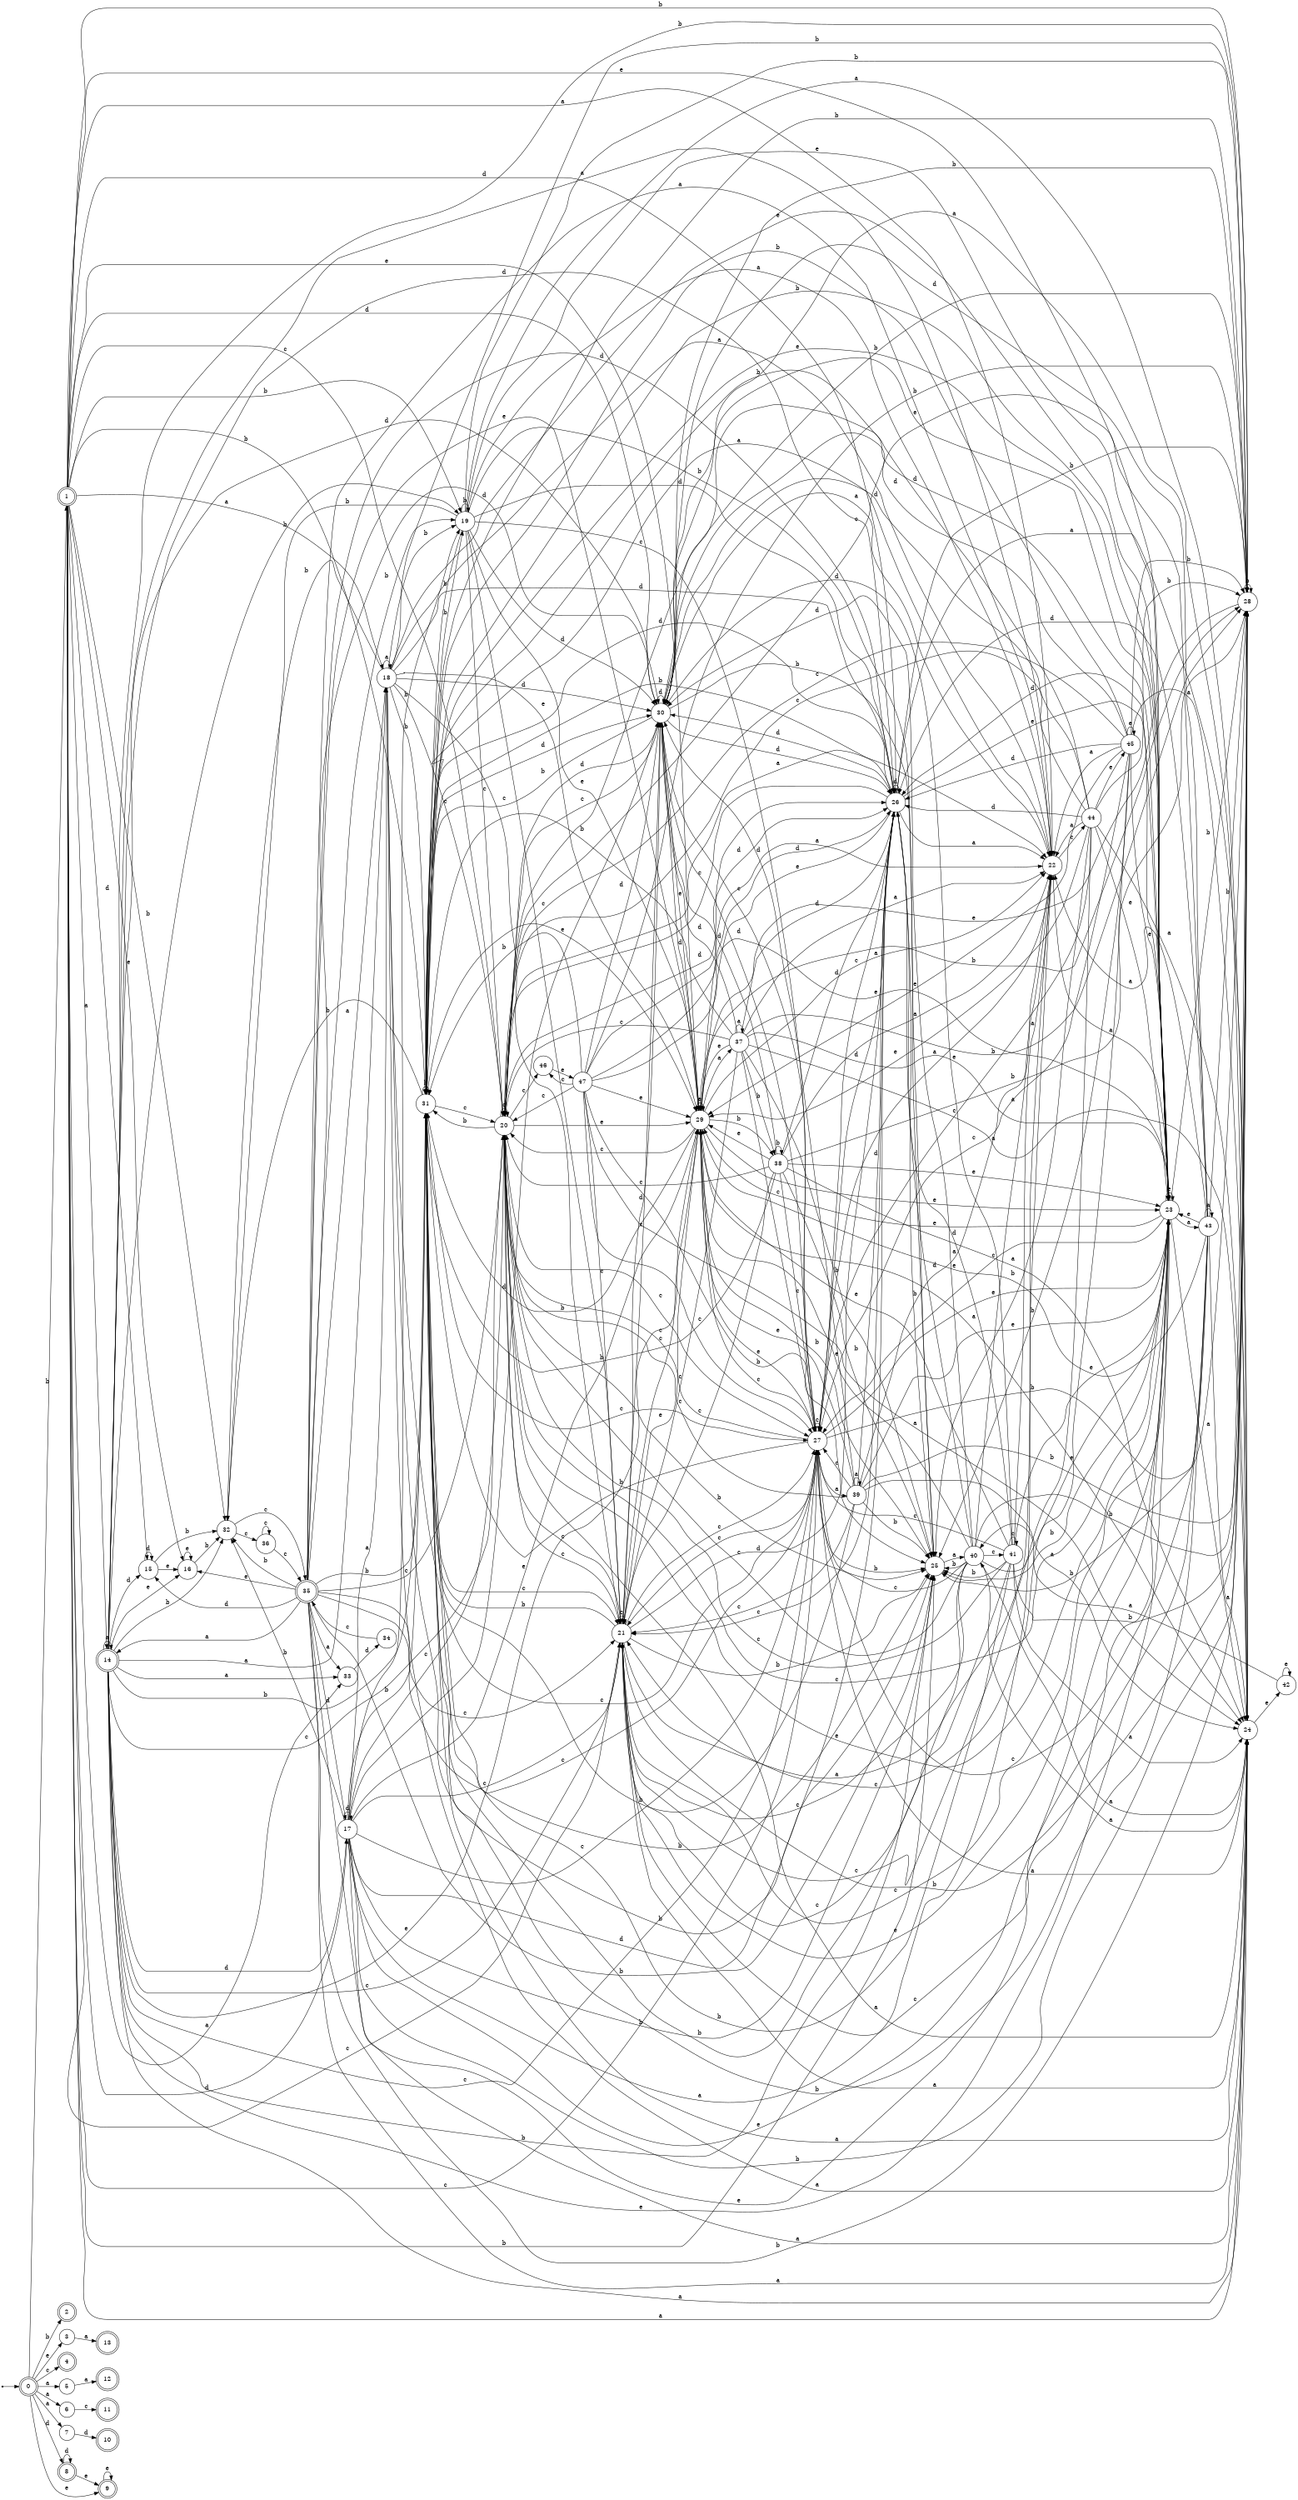 digraph finite_state_machine {
rankdir=LR;
size="20,20";
node [shape = point]; "dummy0"
node [shape = doublecircle]; "0";"dummy0" -> "0";
node [shape = doublecircle]; "1";node [shape = doublecircle]; "2";node [shape = circle]; "3";
node [shape = doublecircle]; "4";node [shape = circle]; "5";
node [shape = circle]; "6";
node [shape = circle]; "7";
node [shape = doublecircle]; "8";node [shape = doublecircle]; "9";node [shape = doublecircle]; "10";node [shape = doublecircle]; "11";node [shape = doublecircle]; "12";node [shape = doublecircle]; "13";node [shape = doublecircle]; "14";node [shape = circle]; "15";
node [shape = circle]; "16";
node [shape = circle]; "17";
node [shape = circle]; "18";
node [shape = circle]; "19";
node [shape = circle]; "20";
node [shape = circle]; "21";
node [shape = circle]; "22";
node [shape = circle]; "23";
node [shape = circle]; "24";
node [shape = circle]; "25";
node [shape = circle]; "26";
node [shape = circle]; "27";
node [shape = circle]; "28";
node [shape = circle]; "29";
node [shape = circle]; "30";
node [shape = circle]; "31";
node [shape = circle]; "32";
node [shape = circle]; "33";
node [shape = circle]; "34";
node [shape = doublecircle]; "35";node [shape = circle]; "36";
node [shape = circle]; "37";
node [shape = circle]; "38";
node [shape = circle]; "39";
node [shape = circle]; "40";
node [shape = circle]; "41";
node [shape = circle]; "42";
node [shape = circle]; "43";
node [shape = circle]; "44";
node [shape = circle]; "45";
node [shape = circle]; "46";
node [shape = circle]; "47";
"0" -> "1" [label = "b"];
 "0" -> "2" [label = "b"];
 "0" -> "9" [label = "e"];
 "0" -> "3" [label = "e"];
 "0" -> "4" [label = "c"];
 "0" -> "5" [label = "a"];
 "0" -> "6" [label = "a"];
 "0" -> "7" [label = "a"];
 "0" -> "8" [label = "d"];
 "9" -> "9" [label = "e"];
 "8" -> "8" [label = "d"];
 "8" -> "9" [label = "e"];
 "7" -> "10" [label = "d"];
 "6" -> "11" [label = "c"];
 "5" -> "12" [label = "a"];
 "3" -> "13" [label = "a"];
 "1" -> "33" [label = "a"];
 "1" -> "18" [label = "a"];
 "1" -> "22" [label = "a"];
 "1" -> "24" [label = "a"];
 "1" -> "14" [label = "a"];
 "1" -> "17" [label = "d"];
 "1" -> "26" [label = "d"];
 "1" -> "30" [label = "d"];
 "1" -> "15" [label = "d"];
 "1" -> "16" [label = "e"];
 "1" -> "29" [label = "e"];
 "1" -> "23" [label = "e"];
 "1" -> "32" [label = "b"];
 "1" -> "19" [label = "b"];
 "1" -> "25" [label = "b"];
 "1" -> "28" [label = "b"];
 "1" -> "31" [label = "b"];
 "1" -> "27" [label = "c"];
 "1" -> "20" [label = "c"];
 "1" -> "21" [label = "c"];
 "33" -> "34" [label = "d"];
 "34" -> "35" [label = "c"];
 "35" -> "17" [label = "d"];
 "35" -> "26" [label = "d"];
 "35" -> "30" [label = "d"];
 "35" -> "15" [label = "d"];
 "35" -> "16" [label = "e"];
 "35" -> "29" [label = "e"];
 "35" -> "23" [label = "e"];
 "35" -> "33" [label = "a"];
 "35" -> "18" [label = "a"];
 "35" -> "22" [label = "a"];
 "35" -> "24" [label = "a"];
 "35" -> "14" [label = "a"];
 "35" -> "32" [label = "b"];
 "35" -> "19" [label = "b"];
 "35" -> "25" [label = "b"];
 "35" -> "28" [label = "b"];
 "35" -> "31" [label = "b"];
 "35" -> "27" [label = "c"];
 "35" -> "20" [label = "c"];
 "35" -> "21" [label = "c"];
 "32" -> "35" [label = "c"];
 "32" -> "36" [label = "c"];
 "36" -> "35" [label = "c"];
 "36" -> "36" [label = "c"];
 "31" -> "32" [label = "b"];
 "31" -> "19" [label = "b"];
 "31" -> "25" [label = "b"];
 "31" -> "28" [label = "b"];
 "31" -> "31" [label = "b"];
 "31" -> "27" [label = "c"];
 "31" -> "20" [label = "c"];
 "31" -> "21" [label = "c"];
 "31" -> "24" [label = "a"];
 "31" -> "22" [label = "a"];
 "31" -> "29" [label = "e"];
 "31" -> "23" [label = "e"];
 "31" -> "26" [label = "d"];
 "31" -> "30" [label = "d"];
 "30" -> "26" [label = "d"];
 "30" -> "30" [label = "d"];
 "30" -> "27" [label = "c"];
 "30" -> "20" [label = "c"];
 "30" -> "21" [label = "c"];
 "30" -> "24" [label = "a"];
 "30" -> "22" [label = "a"];
 "30" -> "29" [label = "e"];
 "30" -> "23" [label = "e"];
 "30" -> "25" [label = "b"];
 "30" -> "28" [label = "b"];
 "30" -> "31" [label = "b"];
 "29" -> "29" [label = "e"];
 "29" -> "23" [label = "e"];
 "29" -> "25" [label = "b"];
 "29" -> "28" [label = "b"];
 "29" -> "38" [label = "b"];
 "29" -> "31" [label = "b"];
 "29" -> "24" [label = "a"];
 "29" -> "37" [label = "a"];
 "29" -> "22" [label = "a"];
 "29" -> "27" [label = "c"];
 "29" -> "20" [label = "c"];
 "29" -> "21" [label = "c"];
 "29" -> "26" [label = "d"];
 "29" -> "30" [label = "d"];
 "38" -> "25" [label = "b"];
 "38" -> "28" [label = "b"];
 "38" -> "38" [label = "b"];
 "38" -> "31" [label = "b"];
 "38" -> "29" [label = "e"];
 "38" -> "23" [label = "e"];
 "38" -> "27" [label = "c"];
 "38" -> "20" [label = "c"];
 "38" -> "21" [label = "c"];
 "38" -> "24" [label = "a"];
 "38" -> "22" [label = "a"];
 "38" -> "26" [label = "d"];
 "38" -> "30" [label = "d"];
 "37" -> "24" [label = "a"];
 "37" -> "37" [label = "a"];
 "37" -> "22" [label = "a"];
 "37" -> "25" [label = "b"];
 "37" -> "28" [label = "b"];
 "37" -> "38" [label = "b"];
 "37" -> "31" [label = "b"];
 "37" -> "29" [label = "e"];
 "37" -> "23" [label = "e"];
 "37" -> "27" [label = "c"];
 "37" -> "20" [label = "c"];
 "37" -> "21" [label = "c"];
 "37" -> "26" [label = "d"];
 "37" -> "30" [label = "d"];
 "28" -> "28" [label = "b"];
 "28" -> "29" [label = "e"];
 "27" -> "27" [label = "c"];
 "27" -> "20" [label = "c"];
 "27" -> "21" [label = "c"];
 "27" -> "24" [label = "a"];
 "27" -> "22" [label = "a"];
 "27" -> "39" [label = "a"];
 "27" -> "29" [label = "e"];
 "27" -> "23" [label = "e"];
 "27" -> "25" [label = "b"];
 "27" -> "28" [label = "b"];
 "27" -> "31" [label = "b"];
 "27" -> "26" [label = "d"];
 "27" -> "30" [label = "d"];
 "39" -> "24" [label = "a"];
 "39" -> "22" [label = "a"];
 "39" -> "39" [label = "a"];
 "39" -> "27" [label = "c"];
 "39" -> "20" [label = "c"];
 "39" -> "21" [label = "c"];
 "39" -> "29" [label = "e"];
 "39" -> "23" [label = "e"];
 "39" -> "25" [label = "b"];
 "39" -> "28" [label = "b"];
 "39" -> "31" [label = "b"];
 "39" -> "26" [label = "d"];
 "39" -> "30" [label = "d"];
 "26" -> "26" [label = "d"];
 "26" -> "30" [label = "d"];
 "26" -> "27" [label = "c"];
 "26" -> "20" [label = "c"];
 "26" -> "21" [label = "c"];
 "26" -> "24" [label = "a"];
 "26" -> "22" [label = "a"];
 "26" -> "29" [label = "e"];
 "26" -> "23" [label = "e"];
 "26" -> "25" [label = "b"];
 "26" -> "28" [label = "b"];
 "26" -> "31" [label = "b"];
 "25" -> "40" [label = "a"];
 "40" -> "24" [label = "a"];
 "40" -> "22" [label = "a"];
 "40" -> "25" [label = "b"];
 "40" -> "28" [label = "b"];
 "40" -> "31" [label = "b"];
 "40" -> "41" [label = "c"];
 "40" -> "27" [label = "c"];
 "40" -> "20" [label = "c"];
 "40" -> "21" [label = "c"];
 "40" -> "29" [label = "e"];
 "40" -> "23" [label = "e"];
 "40" -> "26" [label = "d"];
 "40" -> "30" [label = "d"];
 "41" -> "41" [label = "c"];
 "41" -> "27" [label = "c"];
 "41" -> "20" [label = "c"];
 "41" -> "21" [label = "c"];
 "41" -> "24" [label = "a"];
 "41" -> "22" [label = "a"];
 "41" -> "25" [label = "b"];
 "41" -> "28" [label = "b"];
 "41" -> "31" [label = "b"];
 "41" -> "29" [label = "e"];
 "41" -> "23" [label = "e"];
 "41" -> "26" [label = "d"];
 "41" -> "30" [label = "d"];
 "24" -> "42" [label = "e"];
 "24" -> "40" [label = "a"];
 "42" -> "42" [label = "e"];
 "42" -> "40" [label = "a"];
 "23" -> "29" [label = "e"];
 "23" -> "23" [label = "e"];
 "23" -> "24" [label = "a"];
 "23" -> "43" [label = "a"];
 "23" -> "22" [label = "a"];
 "23" -> "27" [label = "c"];
 "23" -> "20" [label = "c"];
 "23" -> "21" [label = "c"];
 "23" -> "25" [label = "b"];
 "23" -> "28" [label = "b"];
 "23" -> "31" [label = "b"];
 "23" -> "26" [label = "d"];
 "23" -> "30" [label = "d"];
 "43" -> "24" [label = "a"];
 "43" -> "43" [label = "a"];
 "43" -> "22" [label = "a"];
 "43" -> "29" [label = "e"];
 "43" -> "23" [label = "e"];
 "43" -> "27" [label = "c"];
 "43" -> "20" [label = "c"];
 "43" -> "21" [label = "c"];
 "43" -> "25" [label = "b"];
 "43" -> "28" [label = "b"];
 "43" -> "31" [label = "b"];
 "43" -> "26" [label = "d"];
 "43" -> "30" [label = "d"];
 "22" -> "44" [label = "c"];
 "44" -> "24" [label = "a"];
 "44" -> "22" [label = "a"];
 "44" -> "29" [label = "e"];
 "44" -> "45" [label = "e"];
 "44" -> "23" [label = "e"];
 "44" -> "27" [label = "c"];
 "44" -> "20" [label = "c"];
 "44" -> "21" [label = "c"];
 "44" -> "25" [label = "b"];
 "44" -> "28" [label = "b"];
 "44" -> "31" [label = "b"];
 "44" -> "26" [label = "d"];
 "44" -> "30" [label = "d"];
 "45" -> "29" [label = "e"];
 "45" -> "45" [label = "e"];
 "45" -> "23" [label = "e"];
 "45" -> "24" [label = "a"];
 "45" -> "22" [label = "a"];
 "45" -> "27" [label = "c"];
 "45" -> "20" [label = "c"];
 "45" -> "21" [label = "c"];
 "45" -> "25" [label = "b"];
 "45" -> "28" [label = "b"];
 "45" -> "31" [label = "b"];
 "45" -> "26" [label = "d"];
 "45" -> "30" [label = "d"];
 "21" -> "27" [label = "c"];
 "21" -> "20" [label = "c"];
 "21" -> "21" [label = "c"];
 "21" -> "24" [label = "a"];
 "21" -> "22" [label = "a"];
 "21" -> "29" [label = "e"];
 "21" -> "23" [label = "e"];
 "21" -> "25" [label = "b"];
 "21" -> "28" [label = "b"];
 "21" -> "31" [label = "b"];
 "21" -> "26" [label = "d"];
 "21" -> "30" [label = "d"];
 "20" -> "27" [label = "c"];
 "20" -> "20" [label = "c"];
 "20" -> "21" [label = "c"];
 "20" -> "46" [label = "c"];
 "20" -> "24" [label = "a"];
 "20" -> "22" [label = "a"];
 "20" -> "29" [label = "e"];
 "20" -> "23" [label = "e"];
 "20" -> "25" [label = "b"];
 "20" -> "28" [label = "b"];
 "20" -> "31" [label = "b"];
 "20" -> "26" [label = "d"];
 "20" -> "30" [label = "d"];
 "46" -> "47" [label = "e"];
 "47" -> "27" [label = "c"];
 "47" -> "20" [label = "c"];
 "47" -> "21" [label = "c"];
 "47" -> "46" [label = "c"];
 "47" -> "24" [label = "a"];
 "47" -> "22" [label = "a"];
 "47" -> "29" [label = "e"];
 "47" -> "23" [label = "e"];
 "47" -> "25" [label = "b"];
 "47" -> "28" [label = "b"];
 "47" -> "31" [label = "b"];
 "47" -> "26" [label = "d"];
 "47" -> "30" [label = "d"];
 "19" -> "32" [label = "b"];
 "19" -> "19" [label = "b"];
 "19" -> "25" [label = "b"];
 "19" -> "28" [label = "b"];
 "19" -> "31" [label = "b"];
 "19" -> "27" [label = "c"];
 "19" -> "20" [label = "c"];
 "19" -> "21" [label = "c"];
 "19" -> "24" [label = "a"];
 "19" -> "22" [label = "a"];
 "19" -> "29" [label = "e"];
 "19" -> "23" [label = "e"];
 "19" -> "26" [label = "d"];
 "19" -> "30" [label = "d"];
 "18" -> "24" [label = "a"];
 "18" -> "18" [label = "a"];
 "18" -> "22" [label = "a"];
 "18" -> "32" [label = "b"];
 "18" -> "19" [label = "b"];
 "18" -> "25" [label = "b"];
 "18" -> "28" [label = "b"];
 "18" -> "31" [label = "b"];
 "18" -> "27" [label = "c"];
 "18" -> "20" [label = "c"];
 "18" -> "21" [label = "c"];
 "18" -> "29" [label = "e"];
 "18" -> "23" [label = "e"];
 "18" -> "26" [label = "d"];
 "18" -> "30" [label = "d"];
 "17" -> "17" [label = "d"];
 "17" -> "26" [label = "d"];
 "17" -> "30" [label = "d"];
 "17" -> "24" [label = "a"];
 "17" -> "18" [label = "a"];
 "17" -> "22" [label = "a"];
 "17" -> "32" [label = "b"];
 "17" -> "19" [label = "b"];
 "17" -> "25" [label = "b"];
 "17" -> "28" [label = "b"];
 "17" -> "31" [label = "b"];
 "17" -> "27" [label = "c"];
 "17" -> "20" [label = "c"];
 "17" -> "21" [label = "c"];
 "17" -> "29" [label = "e"];
 "17" -> "23" [label = "e"];
 "16" -> "16" [label = "e"];
 "16" -> "32" [label = "b"];
 "15" -> "15" [label = "d"];
 "15" -> "16" [label = "e"];
 "15" -> "32" [label = "b"];
 "14" -> "33" [label = "a"];
 "14" -> "18" [label = "a"];
 "14" -> "22" [label = "a"];
 "14" -> "24" [label = "a"];
 "14" -> "14" [label = "a"];
 "14" -> "17" [label = "d"];
 "14" -> "26" [label = "d"];
 "14" -> "30" [label = "d"];
 "14" -> "15" [label = "d"];
 "14" -> "16" [label = "e"];
 "14" -> "29" [label = "e"];
 "14" -> "23" [label = "e"];
 "14" -> "32" [label = "b"];
 "14" -> "19" [label = "b"];
 "14" -> "25" [label = "b"];
 "14" -> "28" [label = "b"];
 "14" -> "31" [label = "b"];
 "14" -> "27" [label = "c"];
 "14" -> "20" [label = "c"];
 "14" -> "21" [label = "c"];
 }
